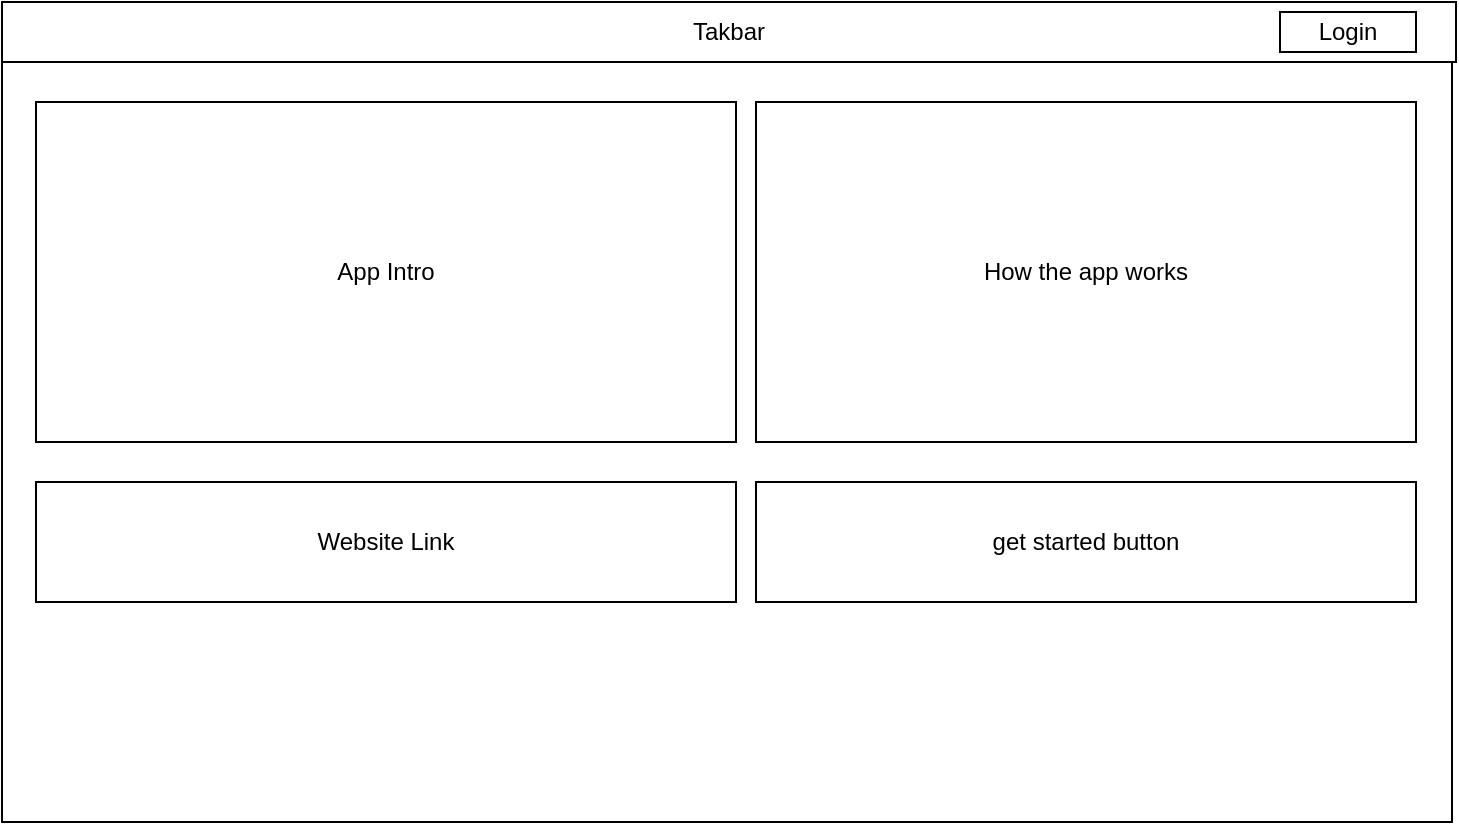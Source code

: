<mxfile>
    <diagram id="UM7qVhCkFp4DtuJXSjJj" name="Page-1">
        <mxGraphModel dx="755" dy="809" grid="1" gridSize="10" guides="1" tooltips="1" connect="1" arrows="1" fold="1" page="1" pageScale="1" pageWidth="850" pageHeight="1100" math="0" shadow="0">
            <root>
                <mxCell id="0"/>
                <mxCell id="1" parent="0"/>
                <mxCell id="3" value="" style="rounded=0;whiteSpace=wrap;html=1;" vertex="1" parent="1">
                    <mxGeometry x="63" y="60" width="725" height="410" as="geometry"/>
                </mxCell>
                <mxCell id="4" value="Takbar" style="rounded=0;whiteSpace=wrap;html=1;" vertex="1" parent="1">
                    <mxGeometry x="63" y="60" width="727" height="30" as="geometry"/>
                </mxCell>
                <mxCell id="5" value="App Intro" style="rounded=0;whiteSpace=wrap;html=1;" vertex="1" parent="1">
                    <mxGeometry x="80" y="110" width="350" height="170" as="geometry"/>
                </mxCell>
                <mxCell id="6" value="How the app works" style="rounded=0;whiteSpace=wrap;html=1;" vertex="1" parent="1">
                    <mxGeometry x="440" y="110" width="330" height="170" as="geometry"/>
                </mxCell>
                <mxCell id="7" value="Login" style="rounded=0;whiteSpace=wrap;html=1;" vertex="1" parent="1">
                    <mxGeometry x="702" y="65" width="68" height="20" as="geometry"/>
                </mxCell>
                <mxCell id="8" value="Website Link" style="rounded=0;whiteSpace=wrap;html=1;" vertex="1" parent="1">
                    <mxGeometry x="80" y="300" width="350" height="60" as="geometry"/>
                </mxCell>
                <mxCell id="9" value="get started button" style="rounded=0;whiteSpace=wrap;html=1;" vertex="1" parent="1">
                    <mxGeometry x="440" y="300" width="330" height="60" as="geometry"/>
                </mxCell>
            </root>
        </mxGraphModel>
    </diagram>
</mxfile>